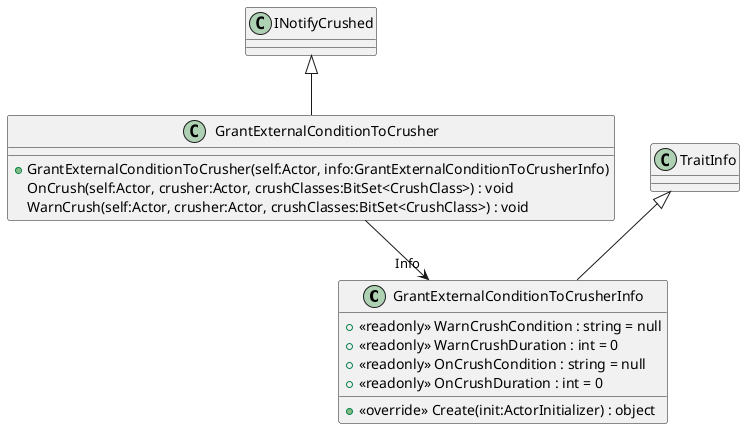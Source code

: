 @startuml
class GrantExternalConditionToCrusherInfo {
    + <<readonly>> WarnCrushCondition : string = null
    + <<readonly>> WarnCrushDuration : int = 0
    + <<readonly>> OnCrushCondition : string = null
    + <<readonly>> OnCrushDuration : int = 0
    + <<override>> Create(init:ActorInitializer) : object
}
class GrantExternalConditionToCrusher {
    + GrantExternalConditionToCrusher(self:Actor, info:GrantExternalConditionToCrusherInfo)
    OnCrush(self:Actor, crusher:Actor, crushClasses:BitSet<CrushClass>) : void
    WarnCrush(self:Actor, crusher:Actor, crushClasses:BitSet<CrushClass>) : void
}
TraitInfo <|-- GrantExternalConditionToCrusherInfo
INotifyCrushed <|-- GrantExternalConditionToCrusher
GrantExternalConditionToCrusher --> "Info" GrantExternalConditionToCrusherInfo
@enduml
